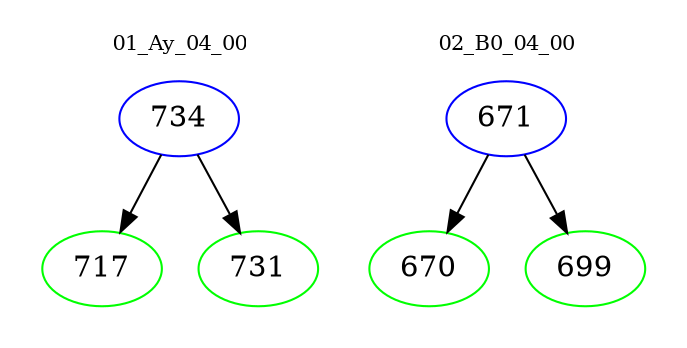 digraph{
subgraph cluster_0 {
color = white
label = "01_Ay_04_00";
fontsize=10;
T0_734 [label="734", color="blue"]
T0_734 -> T0_717 [color="black"]
T0_717 [label="717", color="green"]
T0_734 -> T0_731 [color="black"]
T0_731 [label="731", color="green"]
}
subgraph cluster_1 {
color = white
label = "02_B0_04_00";
fontsize=10;
T1_671 [label="671", color="blue"]
T1_671 -> T1_670 [color="black"]
T1_670 [label="670", color="green"]
T1_671 -> T1_699 [color="black"]
T1_699 [label="699", color="green"]
}
}
